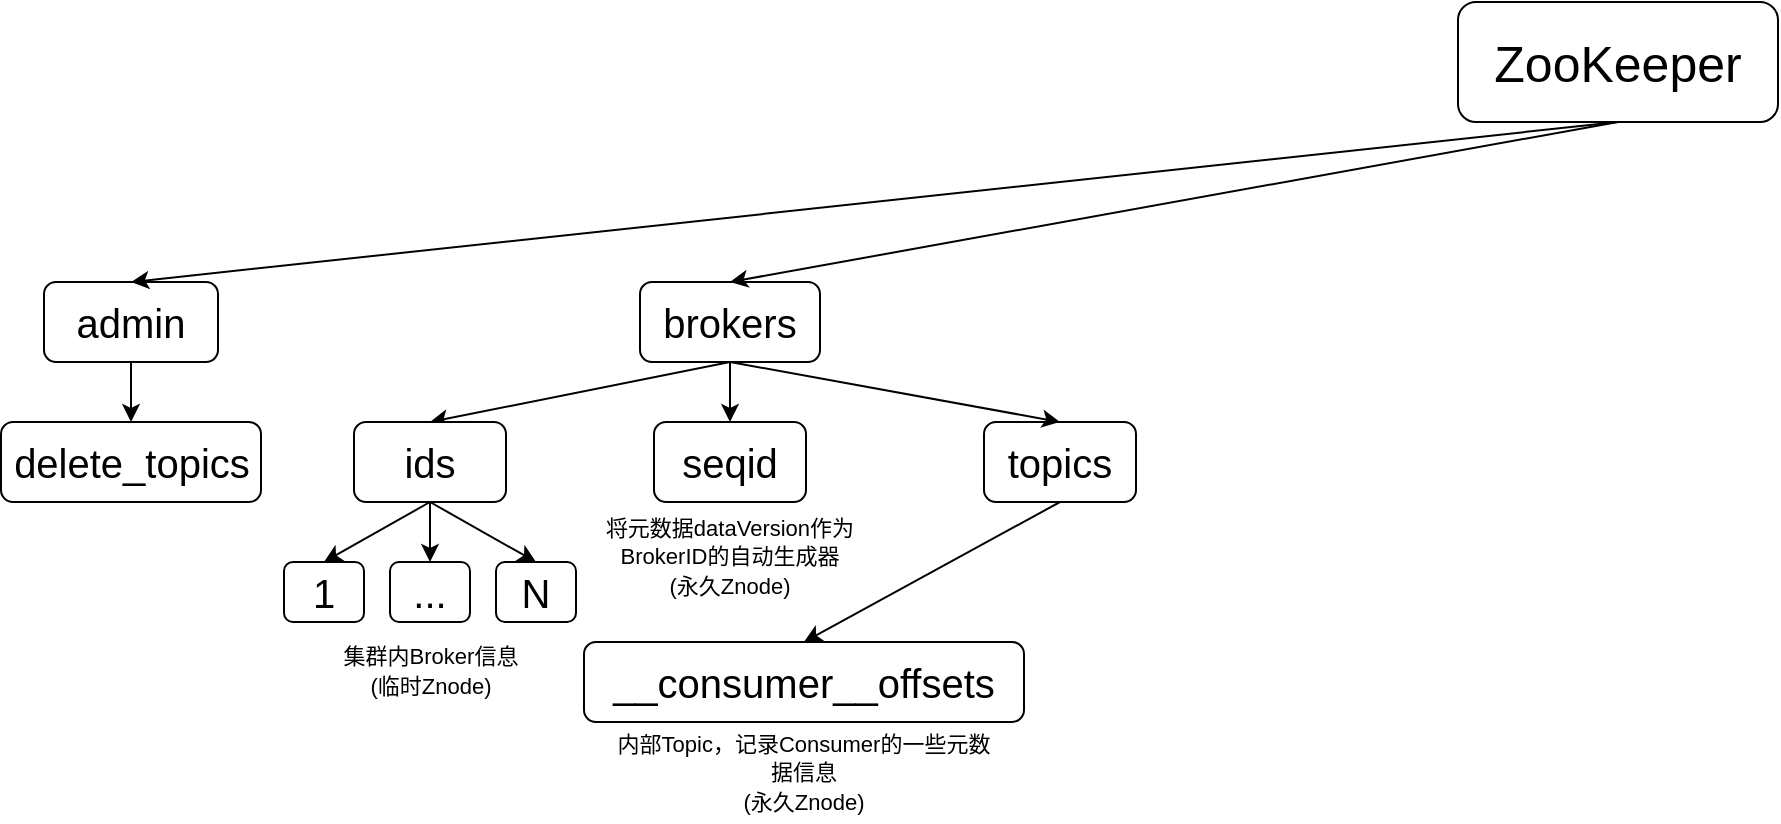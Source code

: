 <mxfile version="15.6.6" type="github">
  <diagram id="-M7pOZYd93I_X0vTmgFy" name="Page-1">
    <mxGraphModel dx="1038" dy="491" grid="1" gridSize="10" guides="1" tooltips="1" connect="1" arrows="1" fold="1" page="1" pageScale="1" pageWidth="1200" pageHeight="1920" math="0" shadow="0">
      <root>
        <mxCell id="0" />
        <mxCell id="1" parent="0" />
        <mxCell id="_Gb2zwQFIGP6bVLUXY2j-1" value="&lt;font style=&quot;font-size: 25px&quot;&gt;ZooKeeper&lt;/font&gt;" style="whiteSpace=wrap;html=1;rounded=1;" vertex="1" parent="1">
          <mxGeometry x="747" y="50" width="160" height="60" as="geometry" />
        </mxCell>
        <mxCell id="_Gb2zwQFIGP6bVLUXY2j-2" value="&lt;font style=&quot;font-size: 20px&quot;&gt;admin&lt;/font&gt;" style="whiteSpace=wrap;html=1;rounded=1;" vertex="1" parent="1">
          <mxGeometry x="40" y="190" width="87" height="40" as="geometry" />
        </mxCell>
        <mxCell id="_Gb2zwQFIGP6bVLUXY2j-3" value="" style="endArrow=classic;html=1;exitX=0.5;exitY=1;exitDx=0;exitDy=0;entryX=0.5;entryY=0;entryDx=0;entryDy=0;shadow=0;" edge="1" parent="1" source="_Gb2zwQFIGP6bVLUXY2j-1" target="_Gb2zwQFIGP6bVLUXY2j-2">
          <mxGeometry width="50" height="50" relative="1" as="geometry">
            <mxPoint x="390" y="290" as="sourcePoint" />
            <mxPoint x="440" y="240" as="targetPoint" />
          </mxGeometry>
        </mxCell>
        <mxCell id="_Gb2zwQFIGP6bVLUXY2j-4" value="&lt;font style=&quot;font-size: 20px&quot;&gt;delete_topics&lt;/font&gt;" style="whiteSpace=wrap;html=1;rounded=1;" vertex="1" parent="1">
          <mxGeometry x="18.5" y="260" width="130" height="40" as="geometry" />
        </mxCell>
        <mxCell id="_Gb2zwQFIGP6bVLUXY2j-5" value="" style="endArrow=classic;html=1;exitX=0.5;exitY=1;exitDx=0;exitDy=0;entryX=0.5;entryY=0;entryDx=0;entryDy=0;shadow=0;" edge="1" parent="1" source="_Gb2zwQFIGP6bVLUXY2j-2" target="_Gb2zwQFIGP6bVLUXY2j-4">
          <mxGeometry width="50" height="50" relative="1" as="geometry">
            <mxPoint x="400.0" y="160.0" as="sourcePoint" />
            <mxPoint x="170" y="200.0" as="targetPoint" />
          </mxGeometry>
        </mxCell>
        <mxCell id="_Gb2zwQFIGP6bVLUXY2j-6" value="&lt;font style=&quot;font-size: 20px&quot;&gt;brokers&lt;/font&gt;" style="whiteSpace=wrap;html=1;rounded=1;" vertex="1" parent="1">
          <mxGeometry x="338" y="190" width="90" height="40" as="geometry" />
        </mxCell>
        <mxCell id="_Gb2zwQFIGP6bVLUXY2j-7" value="" style="endArrow=classic;html=1;exitX=0.5;exitY=1;exitDx=0;exitDy=0;entryX=0.5;entryY=0;entryDx=0;entryDy=0;shadow=0;" edge="1" parent="1" source="_Gb2zwQFIGP6bVLUXY2j-1" target="_Gb2zwQFIGP6bVLUXY2j-6">
          <mxGeometry width="50" height="50" relative="1" as="geometry">
            <mxPoint x="400" y="160" as="sourcePoint" />
            <mxPoint x="170" y="200" as="targetPoint" />
          </mxGeometry>
        </mxCell>
        <mxCell id="_Gb2zwQFIGP6bVLUXY2j-8" value="&lt;font style=&quot;font-size: 20px&quot;&gt;topics&lt;/font&gt;" style="whiteSpace=wrap;html=1;rounded=1;" vertex="1" parent="1">
          <mxGeometry x="510" y="260" width="76" height="40" as="geometry" />
        </mxCell>
        <mxCell id="_Gb2zwQFIGP6bVLUXY2j-9" value="" style="endArrow=classic;html=1;exitX=0.5;exitY=1;exitDx=0;exitDy=0;entryX=0.5;entryY=0;entryDx=0;entryDy=0;shadow=0;" edge="1" parent="1" source="_Gb2zwQFIGP6bVLUXY2j-6" target="_Gb2zwQFIGP6bVLUXY2j-14">
          <mxGeometry width="50" height="50" relative="1" as="geometry">
            <mxPoint x="243" y="230.0" as="sourcePoint" />
            <mxPoint x="296" y="250.0" as="targetPoint" />
          </mxGeometry>
        </mxCell>
        <mxCell id="_Gb2zwQFIGP6bVLUXY2j-10" value="" style="endArrow=classic;html=1;exitX=0.5;exitY=1;exitDx=0;exitDy=0;entryX=0.5;entryY=0;entryDx=0;entryDy=0;shadow=0;" edge="1" parent="1" source="_Gb2zwQFIGP6bVLUXY2j-6" target="_Gb2zwQFIGP6bVLUXY2j-8">
          <mxGeometry width="50" height="50" relative="1" as="geometry">
            <mxPoint x="373" y="230.0" as="sourcePoint" />
            <mxPoint x="318" y="260.0" as="targetPoint" />
          </mxGeometry>
        </mxCell>
        <mxCell id="_Gb2zwQFIGP6bVLUXY2j-11" value="" style="endArrow=classic;html=1;entryX=0.5;entryY=0;entryDx=0;entryDy=0;shadow=0;exitX=0.5;exitY=1;exitDx=0;exitDy=0;" edge="1" parent="1" source="_Gb2zwQFIGP6bVLUXY2j-6" target="_Gb2zwQFIGP6bVLUXY2j-15">
          <mxGeometry width="50" height="50" relative="1" as="geometry">
            <mxPoint x="355.17" y="240" as="sourcePoint" />
            <mxPoint x="360.83" y="270.0" as="targetPoint" />
          </mxGeometry>
        </mxCell>
        <mxCell id="_Gb2zwQFIGP6bVLUXY2j-12" value="&lt;font style=&quot;font-size: 20px&quot;&gt;1&lt;/font&gt;" style="whiteSpace=wrap;html=1;rounded=1;" vertex="1" parent="1">
          <mxGeometry x="160" y="330" width="40" height="30" as="geometry" />
        </mxCell>
        <mxCell id="_Gb2zwQFIGP6bVLUXY2j-13" value="&lt;font style=&quot;font-size: 11px&quot;&gt;集群内Broker信息&lt;br&gt;(临时Znode)&lt;/font&gt;" style="text;html=1;strokeColor=none;fillColor=none;align=center;verticalAlign=middle;whiteSpace=wrap;rounded=0;" vertex="1" parent="1">
          <mxGeometry x="168.5" y="364" width="129" height="40" as="geometry" />
        </mxCell>
        <mxCell id="_Gb2zwQFIGP6bVLUXY2j-14" value="&lt;font style=&quot;font-size: 20px&quot;&gt;ids&lt;br&gt;&lt;/font&gt;" style="whiteSpace=wrap;html=1;rounded=1;" vertex="1" parent="1">
          <mxGeometry x="195" y="260" width="76" height="40" as="geometry" />
        </mxCell>
        <mxCell id="_Gb2zwQFIGP6bVLUXY2j-15" value="&lt;font style=&quot;font-size: 20px&quot;&gt;seqid&lt;/font&gt;" style="whiteSpace=wrap;html=1;rounded=1;" vertex="1" parent="1">
          <mxGeometry x="345" y="260" width="76" height="40" as="geometry" />
        </mxCell>
        <mxCell id="_Gb2zwQFIGP6bVLUXY2j-16" value="&lt;span style=&quot;font-size: 20px&quot;&gt;...&lt;/span&gt;" style="whiteSpace=wrap;html=1;rounded=1;" vertex="1" parent="1">
          <mxGeometry x="213" y="330" width="40" height="30" as="geometry" />
        </mxCell>
        <mxCell id="_Gb2zwQFIGP6bVLUXY2j-17" value="&lt;font style=&quot;font-size: 20px&quot;&gt;N&lt;/font&gt;" style="whiteSpace=wrap;html=1;rounded=1;" vertex="1" parent="1">
          <mxGeometry x="266" y="330" width="40" height="30" as="geometry" />
        </mxCell>
        <mxCell id="_Gb2zwQFIGP6bVLUXY2j-18" value="" style="endArrow=classic;html=1;exitX=0.5;exitY=1;exitDx=0;exitDy=0;entryX=0.5;entryY=0;entryDx=0;entryDy=0;shadow=0;" edge="1" parent="1" source="_Gb2zwQFIGP6bVLUXY2j-14" target="_Gb2zwQFIGP6bVLUXY2j-12">
          <mxGeometry width="50" height="50" relative="1" as="geometry">
            <mxPoint x="328" y="240" as="sourcePoint" />
            <mxPoint x="243" y="270" as="targetPoint" />
          </mxGeometry>
        </mxCell>
        <mxCell id="_Gb2zwQFIGP6bVLUXY2j-19" value="" style="endArrow=classic;html=1;entryX=0.5;entryY=0;entryDx=0;entryDy=0;shadow=0;exitX=0.5;exitY=1;exitDx=0;exitDy=0;" edge="1" parent="1" source="_Gb2zwQFIGP6bVLUXY2j-14" target="_Gb2zwQFIGP6bVLUXY2j-16">
          <mxGeometry width="50" height="50" relative="1" as="geometry">
            <mxPoint x="243" y="310" as="sourcePoint" />
            <mxPoint x="190" y="340" as="targetPoint" />
          </mxGeometry>
        </mxCell>
        <mxCell id="_Gb2zwQFIGP6bVLUXY2j-20" value="" style="endArrow=classic;html=1;entryX=0.5;entryY=0;entryDx=0;entryDy=0;shadow=0;" edge="1" parent="1" target="_Gb2zwQFIGP6bVLUXY2j-17">
          <mxGeometry width="50" height="50" relative="1" as="geometry">
            <mxPoint x="233" y="300" as="sourcePoint" />
            <mxPoint x="243" y="340" as="targetPoint" />
          </mxGeometry>
        </mxCell>
        <mxCell id="_Gb2zwQFIGP6bVLUXY2j-21" value="&lt;font style=&quot;font-size: 11px&quot;&gt;将元数据dataVersion作为BrokerID的自动生成器&lt;br&gt;(永久Znode)&lt;/font&gt;" style="text;html=1;strokeColor=none;fillColor=none;align=center;verticalAlign=middle;whiteSpace=wrap;rounded=0;" vertex="1" parent="1">
          <mxGeometry x="306" y="302" width="154" height="50" as="geometry" />
        </mxCell>
        <mxCell id="_Gb2zwQFIGP6bVLUXY2j-22" value="&lt;font style=&quot;font-size: 20px&quot;&gt;__consumer__offsets&lt;/font&gt;" style="whiteSpace=wrap;html=1;rounded=1;" vertex="1" parent="1">
          <mxGeometry x="310" y="370" width="220" height="40" as="geometry" />
        </mxCell>
        <mxCell id="_Gb2zwQFIGP6bVLUXY2j-23" value="" style="endArrow=classic;html=1;exitX=0.5;exitY=1;exitDx=0;exitDy=0;shadow=0;entryX=0.5;entryY=0;entryDx=0;entryDy=0;" edge="1" parent="1" source="_Gb2zwQFIGP6bVLUXY2j-8" target="_Gb2zwQFIGP6bVLUXY2j-22">
          <mxGeometry width="50" height="50" relative="1" as="geometry">
            <mxPoint x="393" y="240" as="sourcePoint" />
            <mxPoint x="243" y="270" as="targetPoint" />
          </mxGeometry>
        </mxCell>
        <mxCell id="_Gb2zwQFIGP6bVLUXY2j-24" value="&lt;font style=&quot;font-size: 11px&quot;&gt;内部Topic，记录Consumer的一些元数据信息&lt;br&gt;(永久Znode)&lt;/font&gt;" style="text;html=1;strokeColor=none;fillColor=none;align=center;verticalAlign=middle;whiteSpace=wrap;rounded=0;" vertex="1" parent="1">
          <mxGeometry x="324" y="410" width="192" height="50" as="geometry" />
        </mxCell>
      </root>
    </mxGraphModel>
  </diagram>
</mxfile>
